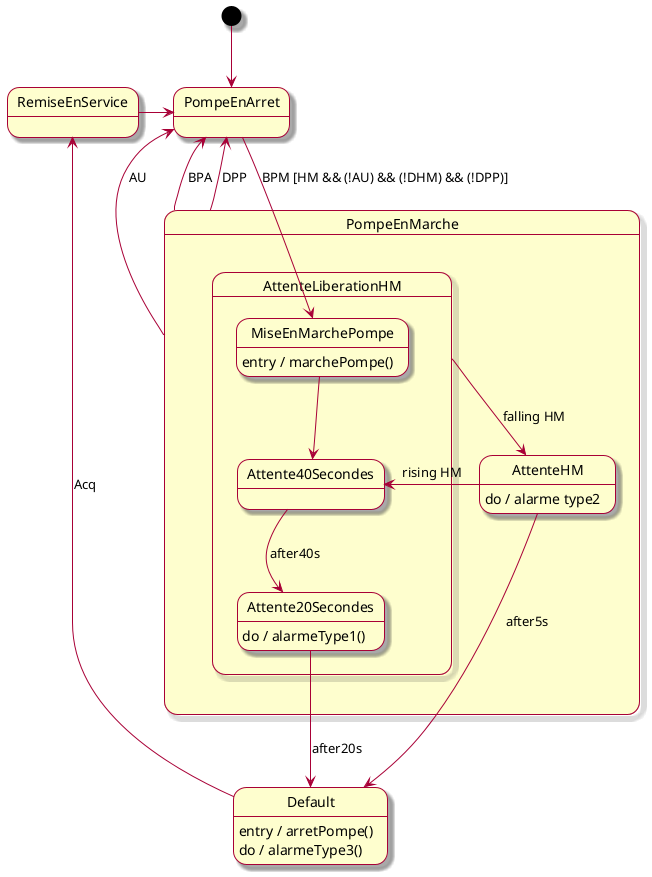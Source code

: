 @startuml
skin rose

'[header] #define Cevent bool
'[code] private:
'[code] void marchePompe() {}
'[code] void arretPompe() {}
'[code] void alarmeType1() {}
'[code] void alarmeType3() {}
'[code] Cevent AU;  // Bouton poussoire
'[code] Cevent BPM; // Bouton poussoire
'[code] Cevent BPA; // Bouton poussoire
'[code] Cevent DPP; // Bouton poussoire
'[code] Cevent HM;  // Bouton poussoire
'[code] Cevent Acq; // Bouton poussoire
'[code] Cevent DHM; // Bouton poussoire
'[init] AU = false;
'[init] BPM = false;
'[init] BPA = false;
'[init] DPP = false;
'[init] HM = false;
'[init] Acq = false;
'[init] DHM = false;

[*] --> PompeEnArret
Default : entry / arretPompe()
Default : do / alarmeType3()

state PompeEnMarche {
  state AttenteLiberationHM {
    MiseEnMarchePompe --> Attente40Secondes
    MiseEnMarchePompe : entry / marchePompe()
    Attente40Secondes --> Attente20Secondes : after40s
    Attente20Secondes --> Default : after20s
    Attente20Secondes : do / alarmeType1()
  }

  AttenteLiberationHM -> AttenteHM : falling HM
  AttenteHM : do / alarme type2
  Attente40Secondes <- AttenteHM : rising HM
  AttenteHM --> Default : after5s
}

PompeEnArret --> MiseEnMarchePompe : BPM [HM && (!AU) && (!DHM) && (!DPP)]
RemiseEnService -> PompeEnArret
RemiseEnService <- Default : Acq
PompeEnArret <-- PompeEnMarche : AU
PompeEnArret <-- PompeEnMarche : BPA
PompeEnArret <-- PompeEnMarche : DPP

@enduml
